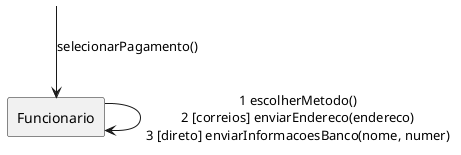 @startuml
'rectangle "Gerente" as gerente
'rectangle "FolhaDePagamento" as folha
'rectangle "Pagamento" as pagamento
rectangle "Funcionario" as funcionario
'rectangle "Empresa" as empresa
'rectangle "ListaDeFuncionarios" as lista
'rectangle "Venda" as venda
'rectangle "Ponto" as ponto
'rectangle "BaseDeDadosProjetos" as base
'rectangle "Projeto" as projeto
label " " as ini

ini     -down-> funcionario     : selecionarPagamento()
funcionario -> funcionario      : 1 escolherMetodo()\n2 [correios] enviarEndereco(endereco)\n3 [direto] enviarInformacoesBanco(nome, numer) 

@enduml
